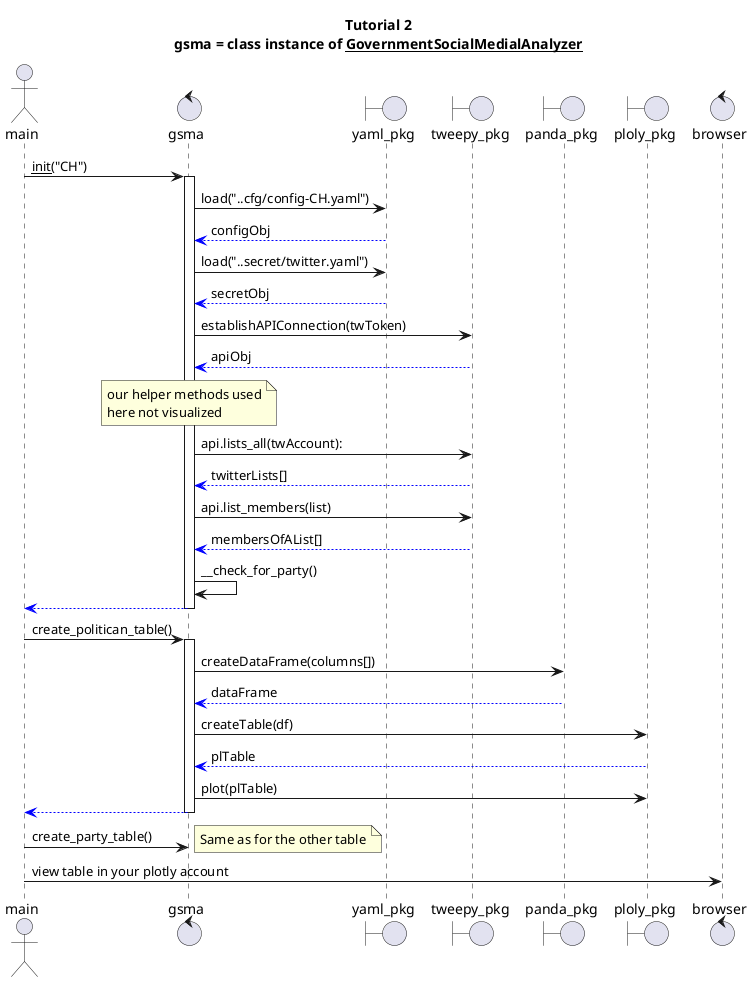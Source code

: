 @startuml
title
  Tutorial 2
  gsma = class instance of __GovernmentSocialMedialAnalyzer__
end title
actor main
control gsma
boundary yaml_pkg as ya
boundary tweepy_pkg as tw
boundary panda_pkg as pa
boundary ploly_pkg as pl
control browser


main -> gsma: __init__("CH")
    activate gsma
        gsma -> ya: load("..cfg/config-CH.yaml")
        ya --[#blue]> gsma: configObj
        gsma -> ya: load("..secret/twitter.yaml")
        ya --[#blue]> gsma: secretObj
        gsma -> tw: establishAPIConnection(twToken)
        tw --[#blue]> gsma: apiObj
        note over gsma
         our helper methods used
         here not visualized
        end note
        gsma -> tw: api.lists_all(twAccount):
        tw --[#blue]> gsma: twitterLists[]
        gsma -> tw: api.list_members(list)
        tw --[#blue]> gsma: membersOfAList[]
        gsma -> gsma: __check_for_party()
        gsma --[#blue]> main
    deactivate gsma
main -> gsma: create_politican_table()
    activate gsma
        gsma -> pa: createDataFrame(columns[])
        pa --[#blue]> gsma: dataFrame
        gsma -> pl: createTable(df)
        pl --[#blue]> gsma: plTable
        gsma -> pl: plot(plTable)
        gsma --[#blue]> main
    deactivate gsma
main -> gsma: create_party_table()
note right
  Same as for the other table
end note

main -> browser: view table in your plotly account


@enduml